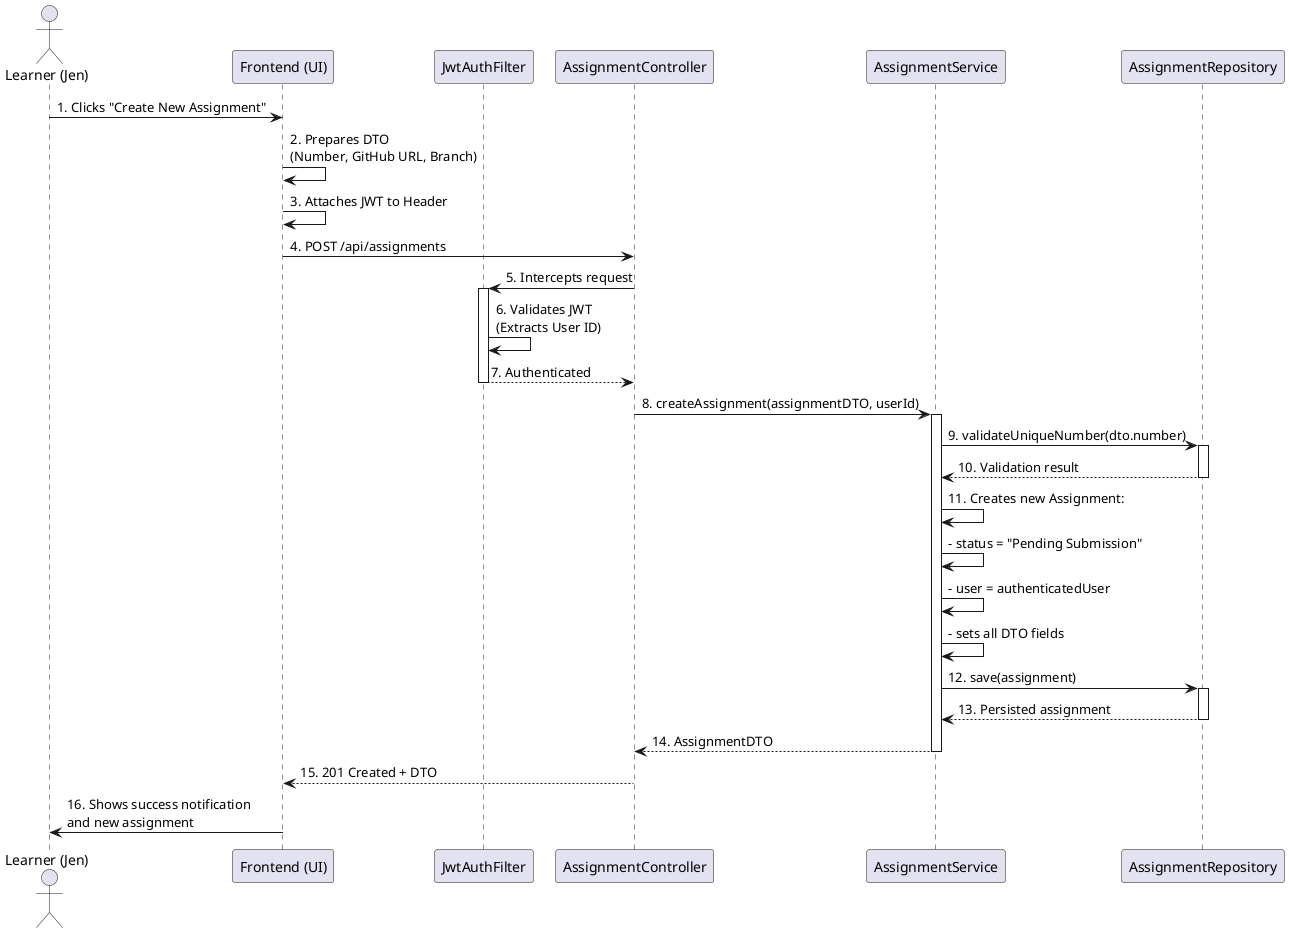 @startuml


actor User as "Learner (Jen)"
participant Frontend as "Frontend (UI)"
participant "JwtAuthFilter" as AuthFilter
participant "AssignmentController" as Controller
participant "AssignmentService" as Service
participant "AssignmentRepository" as Repository


User -> Frontend : 1. Clicks "Create New Assignment"
Frontend -> Frontend : 2. Prepares DTO\n(Number, GitHub URL, Branch)
Frontend -> Frontend : 3. Attaches JWT to Header
Frontend -> Controller : 4. POST /api/assignments

Controller -> AuthFilter : 5. Intercepts request
activate AuthFilter
AuthFilter -> AuthFilter : 6. Validates JWT\n(Extracts User ID)
AuthFilter --> Controller : 7. Authenticated
deactivate AuthFilter

Controller -> Service : 8. createAssignment(assignmentDTO, userId)
activate Service

Service -> Repository : 9. validateUniqueNumber(dto.number)
activate Repository
Repository --> Service : 10. Validation result
deactivate Repository

Service -> Service : 11. Creates new Assignment:
Service -> Service : - status = "Pending Submission"
Service -> Service : - user = authenticatedUser
Service -> Service : - sets all DTO fields

Service -> Repository : 12. save(assignment)
activate Repository
Repository --> Service : 13. Persisted assignment
deactivate Repository

Service --> Controller : 14. AssignmentDTO
deactivate Service

Controller --> Frontend : 15. 201 Created + DTO
Frontend -> User : 16. Shows success notification\nand new assignment

@enduml